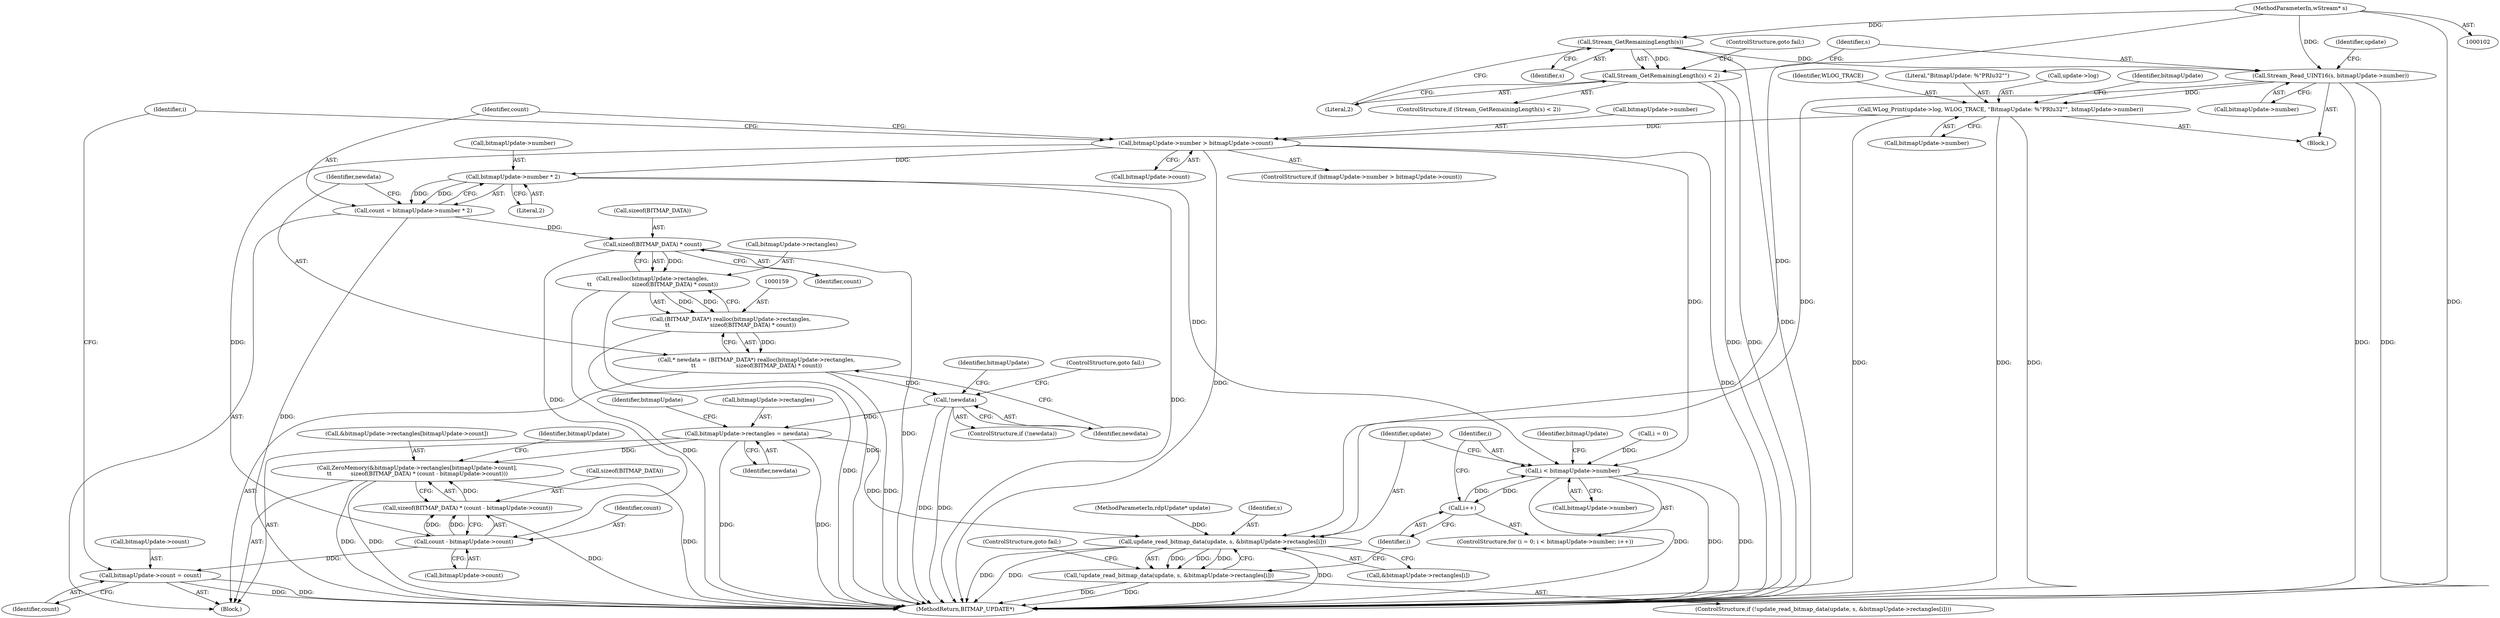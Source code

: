 digraph "0_FreeRDP_445a5a42c500ceb80f8fa7f2c11f3682538033f3@API" {
"1000120" [label="(Call,Stream_GetRemainingLength(s))"];
"1000104" [label="(MethodParameterIn,wStream* s)"];
"1000119" [label="(Call,Stream_GetRemainingLength(s) < 2)"];
"1000124" [label="(Call,Stream_Read_UINT16(s, bitmapUpdate->number))"];
"1000129" [label="(Call,WLog_Print(update->log, WLOG_TRACE, \"BitmapUpdate: %\"PRIu32\"\", bitmapUpdate->number))"];
"1000139" [label="(Call,bitmapUpdate->number > bitmapUpdate->count)"];
"1000150" [label="(Call,bitmapUpdate->number * 2)"];
"1000148" [label="(Call,count = bitmapUpdate->number * 2)"];
"1000164" [label="(Call,sizeof(BITMAP_DATA) * count)"];
"1000160" [label="(Call,realloc(bitmapUpdate->rectangles,\n\t\t                       sizeof(BITMAP_DATA) * count))"];
"1000158" [label="(Call,(BITMAP_DATA*) realloc(bitmapUpdate->rectangles,\n\t\t                       sizeof(BITMAP_DATA) * count))"];
"1000156" [label="(Call,* newdata = (BITMAP_DATA*) realloc(bitmapUpdate->rectangles,\n\t\t                       sizeof(BITMAP_DATA) * count))"];
"1000169" [label="(Call,!newdata)"];
"1000172" [label="(Call,bitmapUpdate->rectangles = newdata)"];
"1000177" [label="(Call,ZeroMemory(&bitmapUpdate->rectangles[bitmapUpdate->count],\n\t\t           sizeof(BITMAP_DATA) * (count - bitmapUpdate->count)))"];
"1000213" [label="(Call,update_read_bitmap_data(update, s, &bitmapUpdate->rectangles[i]))"];
"1000212" [label="(Call,!update_read_bitmap_data(update, s, &bitmapUpdate->rectangles[i]))"];
"1000189" [label="(Call,count - bitmapUpdate->count)"];
"1000186" [label="(Call,sizeof(BITMAP_DATA) * (count - bitmapUpdate->count))"];
"1000194" [label="(Call,bitmapUpdate->count = count)"];
"1000203" [label="(Call,i < bitmapUpdate->number)"];
"1000208" [label="(Call,i++)"];
"1000139" [label="(Call,bitmapUpdate->number > bitmapUpdate->count)"];
"1000126" [label="(Call,bitmapUpdate->number)"];
"1000198" [label="(Identifier,count)"];
"1000196" [label="(Identifier,bitmapUpdate)"];
"1000224" [label="(Identifier,bitmapUpdate)"];
"1000122" [label="(Literal,2)"];
"1000151" [label="(Call,bitmapUpdate->number)"];
"1000186" [label="(Call,sizeof(BITMAP_DATA) * (count - bitmapUpdate->count))"];
"1000191" [label="(Call,bitmapUpdate->count)"];
"1000177" [label="(Call,ZeroMemory(&bitmapUpdate->rectangles[bitmapUpdate->count],\n\t\t           sizeof(BITMAP_DATA) * (count - bitmapUpdate->count)))"];
"1000130" [label="(Call,update->log)"];
"1000143" [label="(Call,bitmapUpdate->count)"];
"1000167" [label="(Identifier,count)"];
"1000212" [label="(Call,!update_read_bitmap_data(update, s, &bitmapUpdate->rectangles[i]))"];
"1000215" [label="(Identifier,s)"];
"1000222" [label="(ControlStructure,goto fail;)"];
"1000194" [label="(Call,bitmapUpdate->count = count)"];
"1000157" [label="(Identifier,newdata)"];
"1000205" [label="(Call,bitmapUpdate->number)"];
"1000104" [label="(MethodParameterIn,wStream* s)"];
"1000213" [label="(Call,update_read_bitmap_data(update, s, &bitmapUpdate->rectangles[i]))"];
"1000141" [label="(Identifier,bitmapUpdate)"];
"1000140" [label="(Call,bitmapUpdate->number)"];
"1000171" [label="(ControlStructure,goto fail;)"];
"1000165" [label="(Call,sizeof(BITMAP_DATA))"];
"1000189" [label="(Call,count - bitmapUpdate->count)"];
"1000181" [label="(Identifier,bitmapUpdate)"];
"1000204" [label="(Identifier,i)"];
"1000120" [label="(Call,Stream_GetRemainingLength(s))"];
"1000190" [label="(Identifier,count)"];
"1000161" [label="(Call,bitmapUpdate->rectangles)"];
"1000156" [label="(Call,* newdata = (BITMAP_DATA*) realloc(bitmapUpdate->rectangles,\n\t\t                       sizeof(BITMAP_DATA) * count))"];
"1000164" [label="(Call,sizeof(BITMAP_DATA) * count)"];
"1000119" [label="(Call,Stream_GetRemainingLength(s) < 2)"];
"1000118" [label="(ControlStructure,if (Stream_GetRemainingLength(s) < 2))"];
"1000138" [label="(ControlStructure,if (bitmapUpdate->number > bitmapUpdate->count))"];
"1000135" [label="(Call,bitmapUpdate->number)"];
"1000148" [label="(Call,count = bitmapUpdate->number * 2)"];
"1000203" [label="(Call,i < bitmapUpdate->number)"];
"1000160" [label="(Call,realloc(bitmapUpdate->rectangles,\n\t\t                       sizeof(BITMAP_DATA) * count))"];
"1000169" [label="(Call,!newdata)"];
"1000216" [label="(Call,&bitmapUpdate->rectangles[i])"];
"1000214" [label="(Identifier,update)"];
"1000146" [label="(Block,)"];
"1000124" [label="(Call,Stream_Read_UINT16(s, bitmapUpdate->number))"];
"1000129" [label="(Call,WLog_Print(update->log, WLOG_TRACE, \"BitmapUpdate: %\"PRIu32\"\", bitmapUpdate->number))"];
"1000178" [label="(Call,&bitmapUpdate->rectangles[bitmapUpdate->count])"];
"1000133" [label="(Identifier,WLOG_TRACE)"];
"1000211" [label="(ControlStructure,if (!update_read_bitmap_data(update, s, &bitmapUpdate->rectangles[i])))"];
"1000200" [label="(Call,i = 0)"];
"1000131" [label="(Identifier,update)"];
"1000125" [label="(Identifier,s)"];
"1000187" [label="(Call,sizeof(BITMAP_DATA))"];
"1000168" [label="(ControlStructure,if (!newdata))"];
"1000103" [label="(MethodParameterIn,rdpUpdate* update)"];
"1000233" [label="(MethodReturn,BITMAP_UPDATE*)"];
"1000149" [label="(Identifier,count)"];
"1000195" [label="(Call,bitmapUpdate->count)"];
"1000201" [label="(Identifier,i)"];
"1000154" [label="(Literal,2)"];
"1000176" [label="(Identifier,newdata)"];
"1000134" [label="(Literal,\"BitmapUpdate: %\"PRIu32\"\")"];
"1000170" [label="(Identifier,newdata)"];
"1000174" [label="(Identifier,bitmapUpdate)"];
"1000173" [label="(Call,bitmapUpdate->rectangles)"];
"1000209" [label="(Identifier,i)"];
"1000105" [label="(Block,)"];
"1000150" [label="(Call,bitmapUpdate->number * 2)"];
"1000158" [label="(Call,(BITMAP_DATA*) realloc(bitmapUpdate->rectangles,\n\t\t                       sizeof(BITMAP_DATA) * count))"];
"1000172" [label="(Call,bitmapUpdate->rectangles = newdata)"];
"1000199" [label="(ControlStructure,for (i = 0; i < bitmapUpdate->number; i++))"];
"1000208" [label="(Call,i++)"];
"1000121" [label="(Identifier,s)"];
"1000123" [label="(ControlStructure,goto fail;)"];
"1000120" -> "1000119"  [label="AST: "];
"1000120" -> "1000121"  [label="CFG: "];
"1000121" -> "1000120"  [label="AST: "];
"1000122" -> "1000120"  [label="CFG: "];
"1000120" -> "1000233"  [label="DDG: "];
"1000120" -> "1000119"  [label="DDG: "];
"1000104" -> "1000120"  [label="DDG: "];
"1000120" -> "1000124"  [label="DDG: "];
"1000104" -> "1000102"  [label="AST: "];
"1000104" -> "1000233"  [label="DDG: "];
"1000104" -> "1000124"  [label="DDG: "];
"1000104" -> "1000213"  [label="DDG: "];
"1000119" -> "1000118"  [label="AST: "];
"1000119" -> "1000122"  [label="CFG: "];
"1000122" -> "1000119"  [label="AST: "];
"1000123" -> "1000119"  [label="CFG: "];
"1000125" -> "1000119"  [label="CFG: "];
"1000119" -> "1000233"  [label="DDG: "];
"1000119" -> "1000233"  [label="DDG: "];
"1000124" -> "1000105"  [label="AST: "];
"1000124" -> "1000126"  [label="CFG: "];
"1000125" -> "1000124"  [label="AST: "];
"1000126" -> "1000124"  [label="AST: "];
"1000131" -> "1000124"  [label="CFG: "];
"1000124" -> "1000233"  [label="DDG: "];
"1000124" -> "1000233"  [label="DDG: "];
"1000124" -> "1000129"  [label="DDG: "];
"1000124" -> "1000213"  [label="DDG: "];
"1000129" -> "1000105"  [label="AST: "];
"1000129" -> "1000135"  [label="CFG: "];
"1000130" -> "1000129"  [label="AST: "];
"1000133" -> "1000129"  [label="AST: "];
"1000134" -> "1000129"  [label="AST: "];
"1000135" -> "1000129"  [label="AST: "];
"1000141" -> "1000129"  [label="CFG: "];
"1000129" -> "1000233"  [label="DDG: "];
"1000129" -> "1000233"  [label="DDG: "];
"1000129" -> "1000233"  [label="DDG: "];
"1000129" -> "1000139"  [label="DDG: "];
"1000139" -> "1000138"  [label="AST: "];
"1000139" -> "1000143"  [label="CFG: "];
"1000140" -> "1000139"  [label="AST: "];
"1000143" -> "1000139"  [label="AST: "];
"1000149" -> "1000139"  [label="CFG: "];
"1000201" -> "1000139"  [label="CFG: "];
"1000139" -> "1000233"  [label="DDG: "];
"1000139" -> "1000233"  [label="DDG: "];
"1000139" -> "1000150"  [label="DDG: "];
"1000139" -> "1000189"  [label="DDG: "];
"1000139" -> "1000203"  [label="DDG: "];
"1000150" -> "1000148"  [label="AST: "];
"1000150" -> "1000154"  [label="CFG: "];
"1000151" -> "1000150"  [label="AST: "];
"1000154" -> "1000150"  [label="AST: "];
"1000148" -> "1000150"  [label="CFG: "];
"1000150" -> "1000233"  [label="DDG: "];
"1000150" -> "1000148"  [label="DDG: "];
"1000150" -> "1000148"  [label="DDG: "];
"1000150" -> "1000203"  [label="DDG: "];
"1000148" -> "1000146"  [label="AST: "];
"1000149" -> "1000148"  [label="AST: "];
"1000157" -> "1000148"  [label="CFG: "];
"1000148" -> "1000233"  [label="DDG: "];
"1000148" -> "1000164"  [label="DDG: "];
"1000164" -> "1000160"  [label="AST: "];
"1000164" -> "1000167"  [label="CFG: "];
"1000165" -> "1000164"  [label="AST: "];
"1000167" -> "1000164"  [label="AST: "];
"1000160" -> "1000164"  [label="CFG: "];
"1000164" -> "1000233"  [label="DDG: "];
"1000164" -> "1000160"  [label="DDG: "];
"1000164" -> "1000189"  [label="DDG: "];
"1000160" -> "1000158"  [label="AST: "];
"1000161" -> "1000160"  [label="AST: "];
"1000158" -> "1000160"  [label="CFG: "];
"1000160" -> "1000233"  [label="DDG: "];
"1000160" -> "1000233"  [label="DDG: "];
"1000160" -> "1000158"  [label="DDG: "];
"1000160" -> "1000158"  [label="DDG: "];
"1000158" -> "1000156"  [label="AST: "];
"1000159" -> "1000158"  [label="AST: "];
"1000156" -> "1000158"  [label="CFG: "];
"1000158" -> "1000233"  [label="DDG: "];
"1000158" -> "1000156"  [label="DDG: "];
"1000156" -> "1000146"  [label="AST: "];
"1000157" -> "1000156"  [label="AST: "];
"1000170" -> "1000156"  [label="CFG: "];
"1000156" -> "1000233"  [label="DDG: "];
"1000156" -> "1000169"  [label="DDG: "];
"1000169" -> "1000168"  [label="AST: "];
"1000169" -> "1000170"  [label="CFG: "];
"1000170" -> "1000169"  [label="AST: "];
"1000171" -> "1000169"  [label="CFG: "];
"1000174" -> "1000169"  [label="CFG: "];
"1000169" -> "1000233"  [label="DDG: "];
"1000169" -> "1000233"  [label="DDG: "];
"1000169" -> "1000172"  [label="DDG: "];
"1000172" -> "1000146"  [label="AST: "];
"1000172" -> "1000176"  [label="CFG: "];
"1000173" -> "1000172"  [label="AST: "];
"1000176" -> "1000172"  [label="AST: "];
"1000181" -> "1000172"  [label="CFG: "];
"1000172" -> "1000233"  [label="DDG: "];
"1000172" -> "1000233"  [label="DDG: "];
"1000172" -> "1000177"  [label="DDG: "];
"1000172" -> "1000213"  [label="DDG: "];
"1000177" -> "1000146"  [label="AST: "];
"1000177" -> "1000186"  [label="CFG: "];
"1000178" -> "1000177"  [label="AST: "];
"1000186" -> "1000177"  [label="AST: "];
"1000196" -> "1000177"  [label="CFG: "];
"1000177" -> "1000233"  [label="DDG: "];
"1000177" -> "1000233"  [label="DDG: "];
"1000177" -> "1000233"  [label="DDG: "];
"1000186" -> "1000177"  [label="DDG: "];
"1000213" -> "1000212"  [label="AST: "];
"1000213" -> "1000216"  [label="CFG: "];
"1000214" -> "1000213"  [label="AST: "];
"1000215" -> "1000213"  [label="AST: "];
"1000216" -> "1000213"  [label="AST: "];
"1000212" -> "1000213"  [label="CFG: "];
"1000213" -> "1000233"  [label="DDG: "];
"1000213" -> "1000233"  [label="DDG: "];
"1000213" -> "1000233"  [label="DDG: "];
"1000213" -> "1000212"  [label="DDG: "];
"1000213" -> "1000212"  [label="DDG: "];
"1000213" -> "1000212"  [label="DDG: "];
"1000103" -> "1000213"  [label="DDG: "];
"1000212" -> "1000211"  [label="AST: "];
"1000222" -> "1000212"  [label="CFG: "];
"1000209" -> "1000212"  [label="CFG: "];
"1000212" -> "1000233"  [label="DDG: "];
"1000212" -> "1000233"  [label="DDG: "];
"1000189" -> "1000186"  [label="AST: "];
"1000189" -> "1000191"  [label="CFG: "];
"1000190" -> "1000189"  [label="AST: "];
"1000191" -> "1000189"  [label="AST: "];
"1000186" -> "1000189"  [label="CFG: "];
"1000189" -> "1000186"  [label="DDG: "];
"1000189" -> "1000186"  [label="DDG: "];
"1000189" -> "1000194"  [label="DDG: "];
"1000187" -> "1000186"  [label="AST: "];
"1000186" -> "1000233"  [label="DDG: "];
"1000194" -> "1000146"  [label="AST: "];
"1000194" -> "1000198"  [label="CFG: "];
"1000195" -> "1000194"  [label="AST: "];
"1000198" -> "1000194"  [label="AST: "];
"1000201" -> "1000194"  [label="CFG: "];
"1000194" -> "1000233"  [label="DDG: "];
"1000194" -> "1000233"  [label="DDG: "];
"1000203" -> "1000199"  [label="AST: "];
"1000203" -> "1000205"  [label="CFG: "];
"1000204" -> "1000203"  [label="AST: "];
"1000205" -> "1000203"  [label="AST: "];
"1000214" -> "1000203"  [label="CFG: "];
"1000224" -> "1000203"  [label="CFG: "];
"1000203" -> "1000233"  [label="DDG: "];
"1000203" -> "1000233"  [label="DDG: "];
"1000203" -> "1000233"  [label="DDG: "];
"1000200" -> "1000203"  [label="DDG: "];
"1000208" -> "1000203"  [label="DDG: "];
"1000203" -> "1000208"  [label="DDG: "];
"1000208" -> "1000199"  [label="AST: "];
"1000208" -> "1000209"  [label="CFG: "];
"1000209" -> "1000208"  [label="AST: "];
"1000204" -> "1000208"  [label="CFG: "];
}
